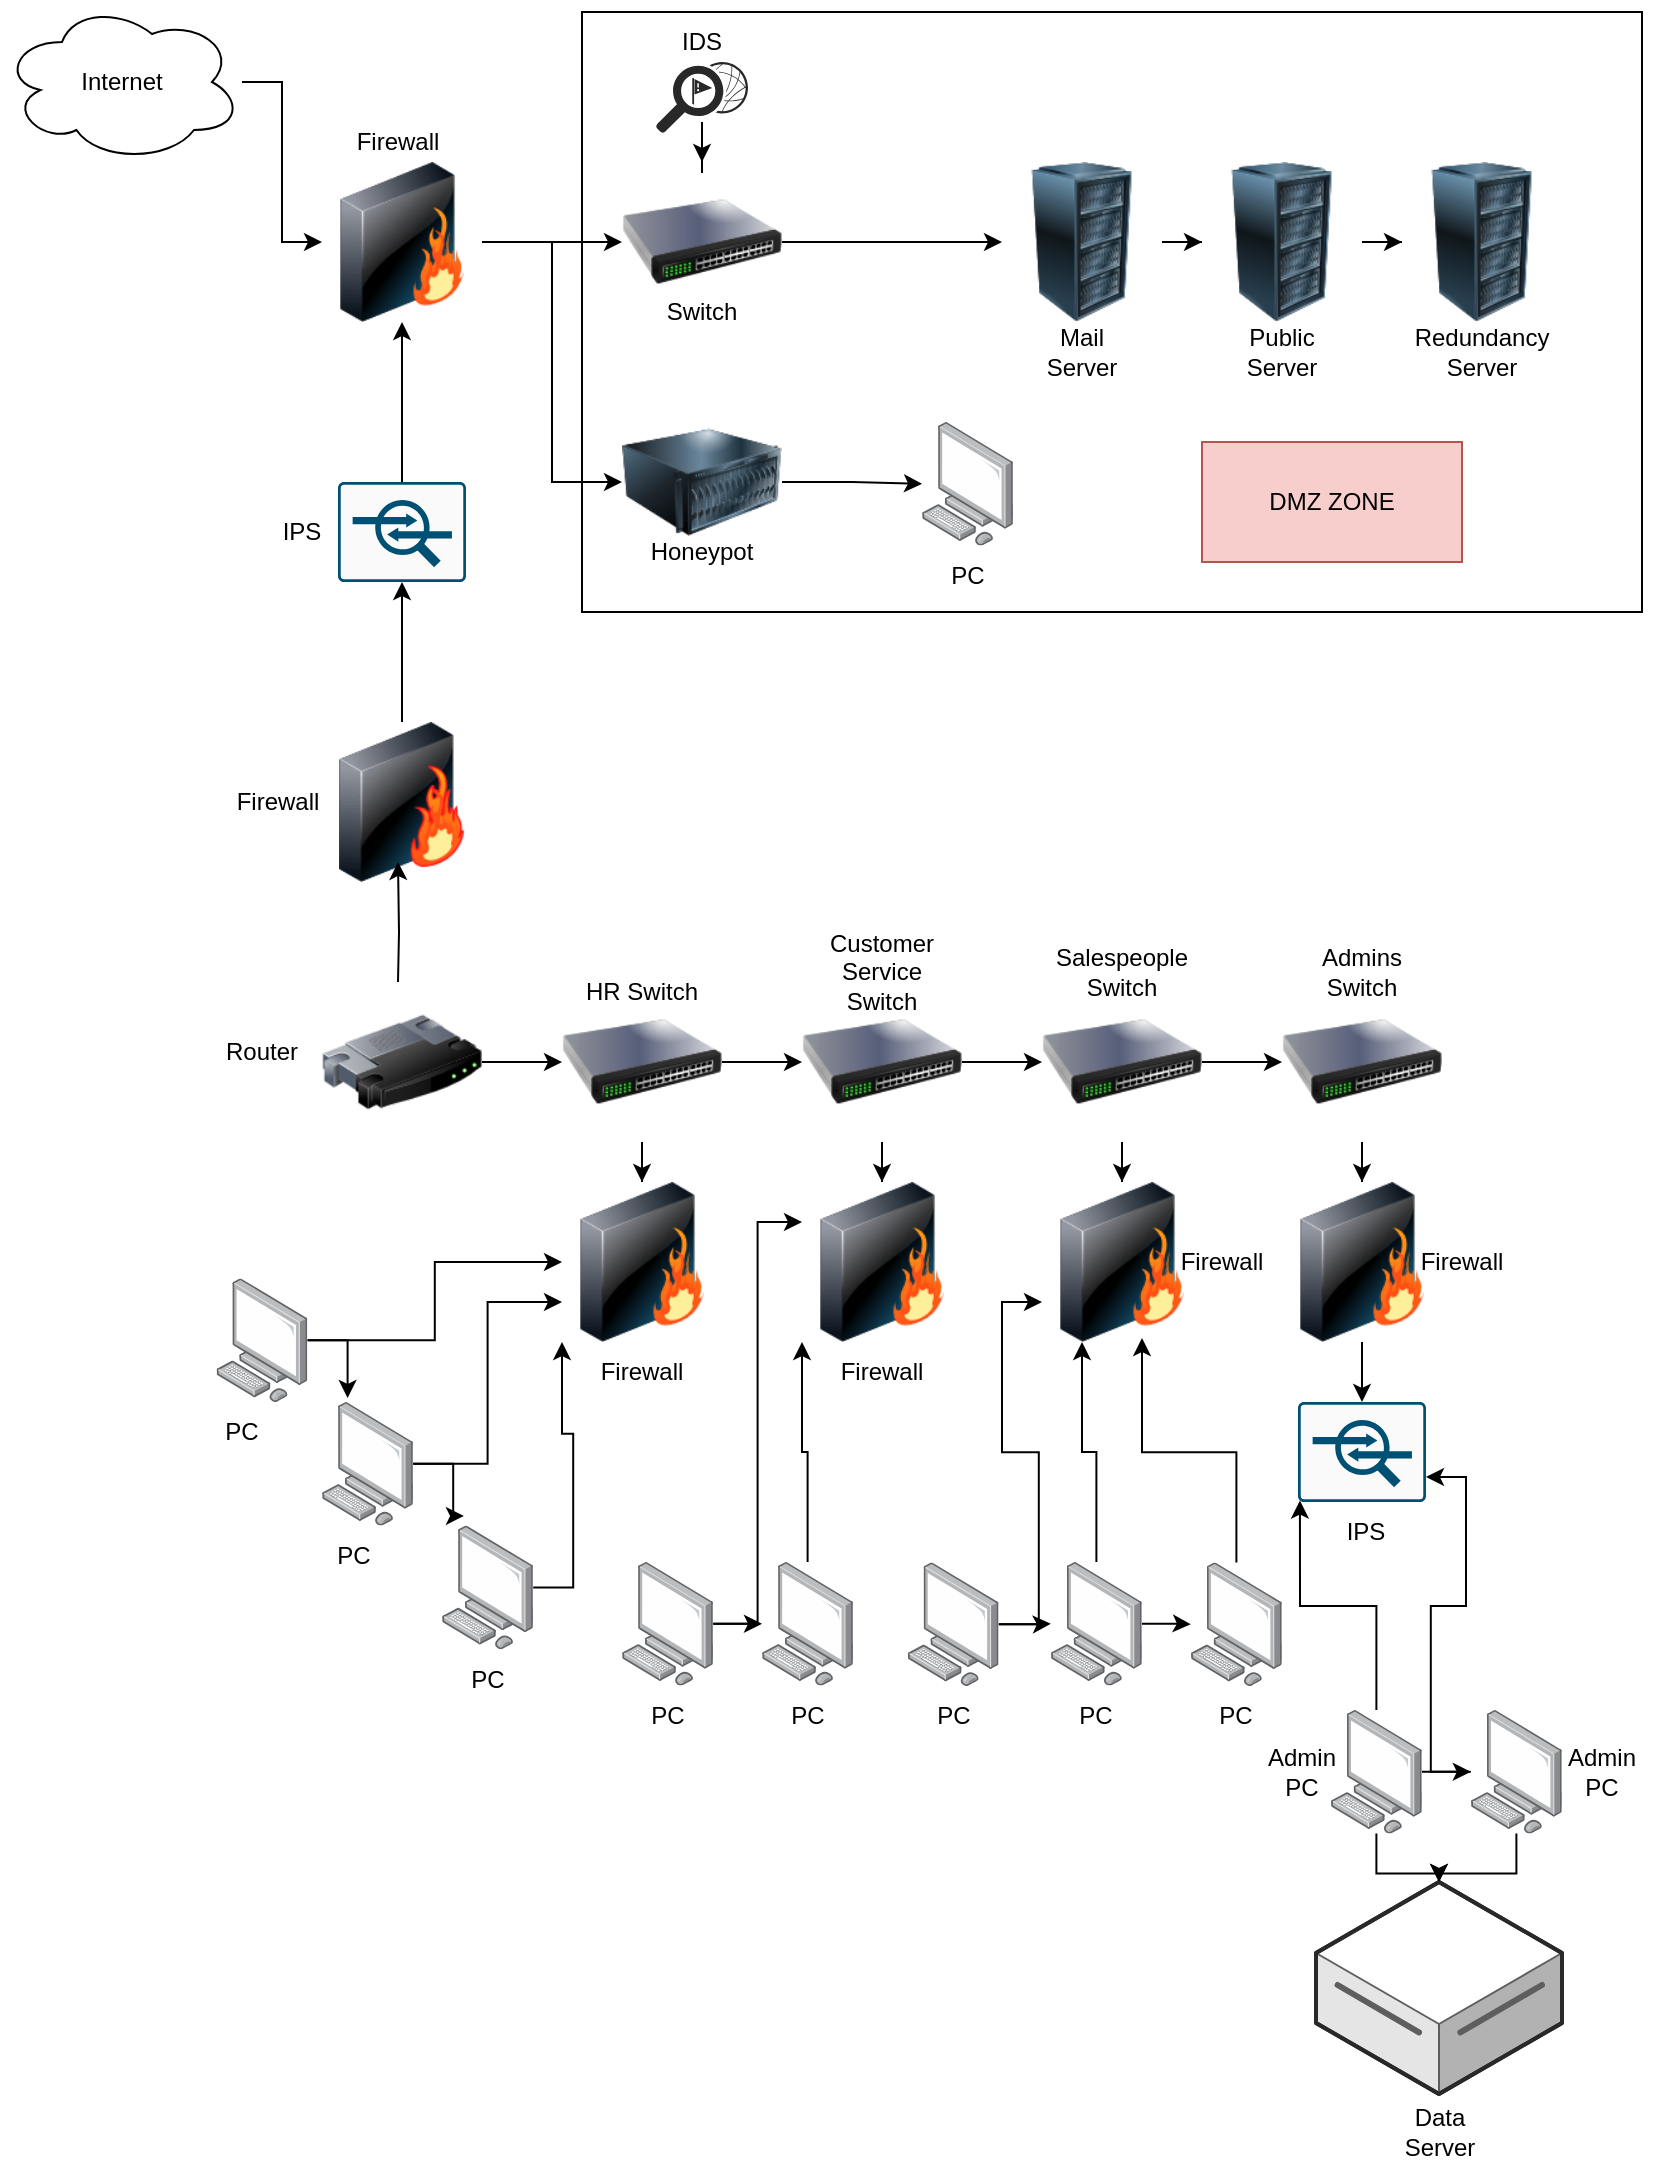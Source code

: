 <mxfile version="24.0.7" type="github">
  <diagram name="Page-1" id="75iP4moHz4gSnm8W7jYa">
    <mxGraphModel dx="1434" dy="786" grid="1" gridSize="10" guides="1" tooltips="1" connect="1" arrows="1" fold="1" page="1" pageScale="1" pageWidth="850" pageHeight="1100" math="0" shadow="0">
      <root>
        <mxCell id="0" />
        <mxCell id="1" parent="0" />
        <mxCell id="Fdf8ruKNhAeZIdXmLDlQ-97" value="" style="rounded=0;whiteSpace=wrap;html=1;" vertex="1" parent="1">
          <mxGeometry x="290" y="5" width="530" height="300" as="geometry" />
        </mxCell>
        <mxCell id="Fdf8ruKNhAeZIdXmLDlQ-5" style="edgeStyle=orthogonalEdgeStyle;rounded=0;orthogonalLoop=1;jettySize=auto;html=1;" edge="1" parent="1" source="Fdf8ruKNhAeZIdXmLDlQ-1" target="Fdf8ruKNhAeZIdXmLDlQ-3">
          <mxGeometry relative="1" as="geometry" />
        </mxCell>
        <mxCell id="Fdf8ruKNhAeZIdXmLDlQ-1" value="" style="ellipse;shape=cloud;whiteSpace=wrap;html=1;" vertex="1" parent="1">
          <mxGeometry width="120" height="80" as="geometry" />
        </mxCell>
        <mxCell id="Fdf8ruKNhAeZIdXmLDlQ-2" value="Internet" style="text;html=1;align=center;verticalAlign=middle;whiteSpace=wrap;rounded=0;" vertex="1" parent="1">
          <mxGeometry x="30" y="25" width="60" height="30" as="geometry" />
        </mxCell>
        <mxCell id="Fdf8ruKNhAeZIdXmLDlQ-11" style="edgeStyle=orthogonalEdgeStyle;rounded=0;orthogonalLoop=1;jettySize=auto;html=1;entryX=0;entryY=0.5;entryDx=0;entryDy=0;" edge="1" parent="1" source="Fdf8ruKNhAeZIdXmLDlQ-3" target="Fdf8ruKNhAeZIdXmLDlQ-8">
          <mxGeometry relative="1" as="geometry">
            <Array as="points">
              <mxPoint x="275" y="120" />
              <mxPoint x="275" y="240" />
            </Array>
          </mxGeometry>
        </mxCell>
        <mxCell id="Fdf8ruKNhAeZIdXmLDlQ-24" style="edgeStyle=orthogonalEdgeStyle;rounded=0;orthogonalLoop=1;jettySize=auto;html=1;entryX=0;entryY=0.5;entryDx=0;entryDy=0;" edge="1" parent="1" source="Fdf8ruKNhAeZIdXmLDlQ-3" target="Fdf8ruKNhAeZIdXmLDlQ-22">
          <mxGeometry relative="1" as="geometry">
            <mxPoint x="300" y="120" as="targetPoint" />
          </mxGeometry>
        </mxCell>
        <mxCell id="Fdf8ruKNhAeZIdXmLDlQ-3" value="" style="image;html=1;image=img/lib/clip_art/networking/Firewall_128x128.png" vertex="1" parent="1">
          <mxGeometry x="160" y="80" width="80" height="80" as="geometry" />
        </mxCell>
        <mxCell id="Fdf8ruKNhAeZIdXmLDlQ-27" style="edgeStyle=orthogonalEdgeStyle;rounded=0;orthogonalLoop=1;jettySize=auto;html=1;" edge="1" parent="1" source="Fdf8ruKNhAeZIdXmLDlQ-6" target="Fdf8ruKNhAeZIdXmLDlQ-20">
          <mxGeometry relative="1" as="geometry" />
        </mxCell>
        <mxCell id="Fdf8ruKNhAeZIdXmLDlQ-6" value="" style="image;html=1;image=img/lib/clip_art/computers/Server_Rack_128x128.png" vertex="1" parent="1">
          <mxGeometry x="500" y="80" width="80" height="80" as="geometry" />
        </mxCell>
        <mxCell id="Fdf8ruKNhAeZIdXmLDlQ-19" style="edgeStyle=orthogonalEdgeStyle;rounded=0;orthogonalLoop=1;jettySize=auto;html=1;" edge="1" parent="1" source="Fdf8ruKNhAeZIdXmLDlQ-8" target="Fdf8ruKNhAeZIdXmLDlQ-18">
          <mxGeometry relative="1" as="geometry" />
        </mxCell>
        <mxCell id="Fdf8ruKNhAeZIdXmLDlQ-8" value="" style="image;html=1;image=img/lib/clip_art/computers/Server_128x128.png" vertex="1" parent="1">
          <mxGeometry x="310" y="200" width="80" height="80" as="geometry" />
        </mxCell>
        <mxCell id="Fdf8ruKNhAeZIdXmLDlQ-10" style="edgeStyle=orthogonalEdgeStyle;rounded=0;orthogonalLoop=1;jettySize=auto;html=1;" edge="1" parent="1" source="Fdf8ruKNhAeZIdXmLDlQ-9" target="Fdf8ruKNhAeZIdXmLDlQ-3">
          <mxGeometry relative="1" as="geometry" />
        </mxCell>
        <mxCell id="Fdf8ruKNhAeZIdXmLDlQ-9" value="" style="sketch=0;points=[[0.015,0.015,0],[0.985,0.015,0],[0.985,0.985,0],[0.015,0.985,0],[0.25,0,0],[0.5,0,0],[0.75,0,0],[1,0.25,0],[1,0.5,0],[1,0.75,0],[0.75,1,0],[0.5,1,0],[0.25,1,0],[0,0.75,0],[0,0.5,0],[0,0.25,0]];verticalLabelPosition=bottom;html=1;verticalAlign=top;aspect=fixed;align=center;pointerEvents=1;shape=mxgraph.cisco19.rect;prIcon=ips_ids;fillColor=#FAFAFA;strokeColor=#005073;" vertex="1" parent="1">
          <mxGeometry x="168" y="240" width="64" height="50" as="geometry" />
        </mxCell>
        <mxCell id="Fdf8ruKNhAeZIdXmLDlQ-30" style="edgeStyle=orthogonalEdgeStyle;rounded=0;orthogonalLoop=1;jettySize=auto;html=1;" edge="1" parent="1" source="Fdf8ruKNhAeZIdXmLDlQ-12" target="Fdf8ruKNhAeZIdXmLDlQ-22">
          <mxGeometry relative="1" as="geometry" />
        </mxCell>
        <mxCell id="Fdf8ruKNhAeZIdXmLDlQ-12" value="" style="verticalLabelPosition=bottom;sketch=0;html=1;fillColor=#282828;strokeColor=none;verticalAlign=top;pointerEvents=1;align=center;shape=mxgraph.cisco_safe.security_icons.ids;" vertex="1" parent="1">
          <mxGeometry x="327" y="30" width="46" height="35.5" as="geometry" />
        </mxCell>
        <mxCell id="Fdf8ruKNhAeZIdXmLDlQ-18" value="" style="image;points=[];aspect=fixed;html=1;align=center;shadow=0;dashed=0;image=img/lib/allied_telesis/computer_and_terminals/Personal_Computer.svg;" vertex="1" parent="1">
          <mxGeometry x="460" y="210" width="45.6" height="61.8" as="geometry" />
        </mxCell>
        <mxCell id="Fdf8ruKNhAeZIdXmLDlQ-28" style="edgeStyle=orthogonalEdgeStyle;rounded=0;orthogonalLoop=1;jettySize=auto;html=1;" edge="1" parent="1" source="Fdf8ruKNhAeZIdXmLDlQ-20" target="Fdf8ruKNhAeZIdXmLDlQ-21">
          <mxGeometry relative="1" as="geometry" />
        </mxCell>
        <mxCell id="Fdf8ruKNhAeZIdXmLDlQ-20" value="" style="image;html=1;image=img/lib/clip_art/computers/Server_Rack_128x128.png" vertex="1" parent="1">
          <mxGeometry x="600" y="80" width="80" height="80" as="geometry" />
        </mxCell>
        <mxCell id="Fdf8ruKNhAeZIdXmLDlQ-21" value="" style="image;html=1;image=img/lib/clip_art/computers/Server_Rack_128x128.png" vertex="1" parent="1">
          <mxGeometry x="700" y="80" width="80" height="80" as="geometry" />
        </mxCell>
        <mxCell id="Fdf8ruKNhAeZIdXmLDlQ-26" style="edgeStyle=orthogonalEdgeStyle;rounded=0;orthogonalLoop=1;jettySize=auto;html=1;" edge="1" parent="1" source="Fdf8ruKNhAeZIdXmLDlQ-22" target="Fdf8ruKNhAeZIdXmLDlQ-6">
          <mxGeometry relative="1" as="geometry" />
        </mxCell>
        <mxCell id="Fdf8ruKNhAeZIdXmLDlQ-22" value="" style="image;html=1;image=img/lib/clip_art/networking/Switch_128x128.png" vertex="1" parent="1">
          <mxGeometry x="310" y="80" width="80" height="80" as="geometry" />
        </mxCell>
        <mxCell id="Fdf8ruKNhAeZIdXmLDlQ-31" value="Honeypot" style="text;html=1;align=center;verticalAlign=middle;whiteSpace=wrap;rounded=0;" vertex="1" parent="1">
          <mxGeometry x="320" y="260" width="60" height="30" as="geometry" />
        </mxCell>
        <mxCell id="Fdf8ruKNhAeZIdXmLDlQ-32" value="PC" style="text;html=1;align=center;verticalAlign=middle;whiteSpace=wrap;rounded=0;" vertex="1" parent="1">
          <mxGeometry x="452.8" y="271.8" width="60" height="30" as="geometry" />
        </mxCell>
        <mxCell id="Fdf8ruKNhAeZIdXmLDlQ-33" value="Switch" style="text;html=1;align=center;verticalAlign=middle;whiteSpace=wrap;rounded=0;" vertex="1" parent="1">
          <mxGeometry x="320" y="140" width="60" height="30" as="geometry" />
        </mxCell>
        <mxCell id="Fdf8ruKNhAeZIdXmLDlQ-35" value="IDS" style="text;html=1;align=center;verticalAlign=middle;whiteSpace=wrap;rounded=0;" vertex="1" parent="1">
          <mxGeometry x="320" y="5" width="60" height="30" as="geometry" />
        </mxCell>
        <mxCell id="Fdf8ruKNhAeZIdXmLDlQ-36" value="IPS" style="text;html=1;align=center;verticalAlign=middle;whiteSpace=wrap;rounded=0;" vertex="1" parent="1">
          <mxGeometry x="120" y="250" width="60" height="30" as="geometry" />
        </mxCell>
        <mxCell id="Fdf8ruKNhAeZIdXmLDlQ-37" value="Firewall" style="text;html=1;align=center;verticalAlign=middle;whiteSpace=wrap;rounded=0;" vertex="1" parent="1">
          <mxGeometry x="168" y="55" width="60" height="30" as="geometry" />
        </mxCell>
        <mxCell id="Fdf8ruKNhAeZIdXmLDlQ-39" value="Mail Server" style="text;html=1;align=center;verticalAlign=middle;whiteSpace=wrap;rounded=0;" vertex="1" parent="1">
          <mxGeometry x="510" y="160" width="60" height="30" as="geometry" />
        </mxCell>
        <mxCell id="Fdf8ruKNhAeZIdXmLDlQ-41" value="Public Server" style="text;html=1;align=center;verticalAlign=middle;whiteSpace=wrap;rounded=0;" vertex="1" parent="1">
          <mxGeometry x="610" y="160" width="60" height="30" as="geometry" />
        </mxCell>
        <mxCell id="Fdf8ruKNhAeZIdXmLDlQ-42" value="Redundancy Server" style="text;html=1;align=center;verticalAlign=middle;whiteSpace=wrap;rounded=0;" vertex="1" parent="1">
          <mxGeometry x="710" y="160" width="60" height="30" as="geometry" />
        </mxCell>
        <mxCell id="Fdf8ruKNhAeZIdXmLDlQ-43" value="" style="image;html=1;image=img/lib/clip_art/networking/Firewall-page1_128x128.png" vertex="1" parent="1">
          <mxGeometry x="160" y="360" width="80" height="80" as="geometry" />
        </mxCell>
        <mxCell id="Fdf8ruKNhAeZIdXmLDlQ-44" style="edgeStyle=orthogonalEdgeStyle;rounded=0;orthogonalLoop=1;jettySize=auto;html=1;entryX=0.5;entryY=1;entryDx=0;entryDy=0;entryPerimeter=0;" edge="1" parent="1" source="Fdf8ruKNhAeZIdXmLDlQ-43" target="Fdf8ruKNhAeZIdXmLDlQ-9">
          <mxGeometry relative="1" as="geometry" />
        </mxCell>
        <mxCell id="Fdf8ruKNhAeZIdXmLDlQ-45" value="Firewall" style="text;html=1;align=center;verticalAlign=middle;whiteSpace=wrap;rounded=0;" vertex="1" parent="1">
          <mxGeometry x="108" y="385" width="60" height="30" as="geometry" />
        </mxCell>
        <mxCell id="Fdf8ruKNhAeZIdXmLDlQ-47" style="edgeStyle=orthogonalEdgeStyle;rounded=0;orthogonalLoop=1;jettySize=auto;html=1;entryX=0.475;entryY=0.875;entryDx=0;entryDy=0;entryPerimeter=0;" edge="1" parent="1" target="Fdf8ruKNhAeZIdXmLDlQ-43">
          <mxGeometry relative="1" as="geometry">
            <mxPoint x="198" y="490" as="sourcePoint" />
          </mxGeometry>
        </mxCell>
        <mxCell id="Fdf8ruKNhAeZIdXmLDlQ-48" value="Router" style="text;html=1;align=center;verticalAlign=middle;whiteSpace=wrap;rounded=0;" vertex="1" parent="1">
          <mxGeometry x="100" y="510" width="60" height="30" as="geometry" />
        </mxCell>
        <mxCell id="Fdf8ruKNhAeZIdXmLDlQ-54" style="edgeStyle=orthogonalEdgeStyle;rounded=0;orthogonalLoop=1;jettySize=auto;html=1;" edge="1" parent="1" source="Fdf8ruKNhAeZIdXmLDlQ-49" target="Fdf8ruKNhAeZIdXmLDlQ-50">
          <mxGeometry relative="1" as="geometry" />
        </mxCell>
        <mxCell id="Fdf8ruKNhAeZIdXmLDlQ-49" value="" style="image;html=1;image=img/lib/clip_art/networking/Router_128x128.png" vertex="1" parent="1">
          <mxGeometry x="160" y="490" width="80" height="80" as="geometry" />
        </mxCell>
        <mxCell id="Fdf8ruKNhAeZIdXmLDlQ-56" style="edgeStyle=orthogonalEdgeStyle;rounded=0;orthogonalLoop=1;jettySize=auto;html=1;entryX=0;entryY=0.5;entryDx=0;entryDy=0;" edge="1" parent="1" source="Fdf8ruKNhAeZIdXmLDlQ-50" target="Fdf8ruKNhAeZIdXmLDlQ-51">
          <mxGeometry relative="1" as="geometry" />
        </mxCell>
        <mxCell id="Fdf8ruKNhAeZIdXmLDlQ-67" style="edgeStyle=orthogonalEdgeStyle;rounded=0;orthogonalLoop=1;jettySize=auto;html=1;" edge="1" parent="1" source="Fdf8ruKNhAeZIdXmLDlQ-50" target="Fdf8ruKNhAeZIdXmLDlQ-63">
          <mxGeometry relative="1" as="geometry" />
        </mxCell>
        <mxCell id="Fdf8ruKNhAeZIdXmLDlQ-50" value="" style="image;html=1;image=img/lib/clip_art/networking/Switch_128x128.png" vertex="1" parent="1">
          <mxGeometry x="280" y="490" width="80" height="80" as="geometry" />
        </mxCell>
        <mxCell id="Fdf8ruKNhAeZIdXmLDlQ-57" style="edgeStyle=orthogonalEdgeStyle;rounded=0;orthogonalLoop=1;jettySize=auto;html=1;" edge="1" parent="1" source="Fdf8ruKNhAeZIdXmLDlQ-51" target="Fdf8ruKNhAeZIdXmLDlQ-52">
          <mxGeometry relative="1" as="geometry" />
        </mxCell>
        <mxCell id="Fdf8ruKNhAeZIdXmLDlQ-68" style="edgeStyle=orthogonalEdgeStyle;rounded=0;orthogonalLoop=1;jettySize=auto;html=1;" edge="1" parent="1" source="Fdf8ruKNhAeZIdXmLDlQ-51" target="Fdf8ruKNhAeZIdXmLDlQ-64">
          <mxGeometry relative="1" as="geometry" />
        </mxCell>
        <mxCell id="Fdf8ruKNhAeZIdXmLDlQ-51" value="" style="image;html=1;image=img/lib/clip_art/networking/Switch_128x128.png" vertex="1" parent="1">
          <mxGeometry x="400" y="490" width="80" height="80" as="geometry" />
        </mxCell>
        <mxCell id="Fdf8ruKNhAeZIdXmLDlQ-58" style="edgeStyle=orthogonalEdgeStyle;rounded=0;orthogonalLoop=1;jettySize=auto;html=1;" edge="1" parent="1" source="Fdf8ruKNhAeZIdXmLDlQ-52" target="Fdf8ruKNhAeZIdXmLDlQ-53">
          <mxGeometry relative="1" as="geometry" />
        </mxCell>
        <mxCell id="Fdf8ruKNhAeZIdXmLDlQ-69" style="edgeStyle=orthogonalEdgeStyle;rounded=0;orthogonalLoop=1;jettySize=auto;html=1;" edge="1" parent="1" source="Fdf8ruKNhAeZIdXmLDlQ-52" target="Fdf8ruKNhAeZIdXmLDlQ-65">
          <mxGeometry relative="1" as="geometry" />
        </mxCell>
        <mxCell id="Fdf8ruKNhAeZIdXmLDlQ-52" value="" style="image;html=1;image=img/lib/clip_art/networking/Switch_128x128.png" vertex="1" parent="1">
          <mxGeometry x="520" y="490" width="80" height="80" as="geometry" />
        </mxCell>
        <mxCell id="Fdf8ruKNhAeZIdXmLDlQ-70" style="edgeStyle=orthogonalEdgeStyle;rounded=0;orthogonalLoop=1;jettySize=auto;html=1;entryX=0.5;entryY=0;entryDx=0;entryDy=0;" edge="1" parent="1" source="Fdf8ruKNhAeZIdXmLDlQ-53" target="Fdf8ruKNhAeZIdXmLDlQ-66">
          <mxGeometry relative="1" as="geometry" />
        </mxCell>
        <mxCell id="Fdf8ruKNhAeZIdXmLDlQ-53" value="" style="image;html=1;image=img/lib/clip_art/networking/Switch_128x128.png" vertex="1" parent="1">
          <mxGeometry x="640" y="490" width="80" height="80" as="geometry" />
        </mxCell>
        <mxCell id="Fdf8ruKNhAeZIdXmLDlQ-59" value="HR Switch" style="text;html=1;align=center;verticalAlign=middle;whiteSpace=wrap;rounded=0;" vertex="1" parent="1">
          <mxGeometry x="290" y="480" width="60" height="30" as="geometry" />
        </mxCell>
        <mxCell id="Fdf8ruKNhAeZIdXmLDlQ-60" value="Customer Service Switch" style="text;html=1;align=center;verticalAlign=middle;whiteSpace=wrap;rounded=0;" vertex="1" parent="1">
          <mxGeometry x="410" y="470" width="60" height="30" as="geometry" />
        </mxCell>
        <mxCell id="Fdf8ruKNhAeZIdXmLDlQ-61" value="Salespeople Switch" style="text;html=1;align=center;verticalAlign=middle;whiteSpace=wrap;rounded=0;" vertex="1" parent="1">
          <mxGeometry x="530" y="470" width="60" height="30" as="geometry" />
        </mxCell>
        <mxCell id="Fdf8ruKNhAeZIdXmLDlQ-62" value="Admins Switch" style="text;html=1;align=center;verticalAlign=middle;whiteSpace=wrap;rounded=0;" vertex="1" parent="1">
          <mxGeometry x="650" y="470" width="60" height="30" as="geometry" />
        </mxCell>
        <mxCell id="Fdf8ruKNhAeZIdXmLDlQ-63" value="" style="image;html=1;image=img/lib/clip_art/networking/Firewall_128x128.png" vertex="1" parent="1">
          <mxGeometry x="280" y="590" width="80" height="80" as="geometry" />
        </mxCell>
        <mxCell id="Fdf8ruKNhAeZIdXmLDlQ-64" value="" style="image;html=1;image=img/lib/clip_art/networking/Firewall_128x128.png" vertex="1" parent="1">
          <mxGeometry x="400" y="590" width="80" height="80" as="geometry" />
        </mxCell>
        <mxCell id="Fdf8ruKNhAeZIdXmLDlQ-65" value="" style="image;html=1;image=img/lib/clip_art/networking/Firewall_128x128.png" vertex="1" parent="1">
          <mxGeometry x="520" y="590" width="80" height="80" as="geometry" />
        </mxCell>
        <mxCell id="Fdf8ruKNhAeZIdXmLDlQ-66" value="" style="image;html=1;image=img/lib/clip_art/networking/Firewall_128x128.png" vertex="1" parent="1">
          <mxGeometry x="640" y="590" width="80" height="80" as="geometry" />
        </mxCell>
        <mxCell id="Fdf8ruKNhAeZIdXmLDlQ-79" style="edgeStyle=orthogonalEdgeStyle;rounded=0;orthogonalLoop=1;jettySize=auto;html=1;" edge="1" parent="1" source="Fdf8ruKNhAeZIdXmLDlQ-71" target="Fdf8ruKNhAeZIdXmLDlQ-63">
          <mxGeometry relative="1" as="geometry" />
        </mxCell>
        <mxCell id="Fdf8ruKNhAeZIdXmLDlQ-71" value="" style="image;points=[];aspect=fixed;html=1;align=center;shadow=0;dashed=0;image=img/lib/allied_telesis/computer_and_terminals/Personal_Computer.svg;" vertex="1" parent="1">
          <mxGeometry x="107.2" y="638.2" width="45.6" height="61.8" as="geometry" />
        </mxCell>
        <mxCell id="Fdf8ruKNhAeZIdXmLDlQ-81" style="edgeStyle=orthogonalEdgeStyle;rounded=0;orthogonalLoop=1;jettySize=auto;html=1;entryX=0;entryY=1;entryDx=0;entryDy=0;" edge="1" parent="1" source="Fdf8ruKNhAeZIdXmLDlQ-72" target="Fdf8ruKNhAeZIdXmLDlQ-63">
          <mxGeometry relative="1" as="geometry" />
        </mxCell>
        <mxCell id="Fdf8ruKNhAeZIdXmLDlQ-72" value="" style="image;points=[];aspect=fixed;html=1;align=center;shadow=0;dashed=0;image=img/lib/allied_telesis/computer_and_terminals/Personal_Computer.svg;" vertex="1" parent="1">
          <mxGeometry x="220.0" y="761.8" width="45.6" height="61.8" as="geometry" />
        </mxCell>
        <mxCell id="Fdf8ruKNhAeZIdXmLDlQ-80" style="edgeStyle=orthogonalEdgeStyle;rounded=0;orthogonalLoop=1;jettySize=auto;html=1;entryX=0;entryY=0.75;entryDx=0;entryDy=0;" edge="1" parent="1" source="Fdf8ruKNhAeZIdXmLDlQ-73" target="Fdf8ruKNhAeZIdXmLDlQ-63">
          <mxGeometry relative="1" as="geometry" />
        </mxCell>
        <mxCell id="Fdf8ruKNhAeZIdXmLDlQ-73" value="" style="image;points=[];aspect=fixed;html=1;align=center;shadow=0;dashed=0;image=img/lib/allied_telesis/computer_and_terminals/Personal_Computer.svg;" vertex="1" parent="1">
          <mxGeometry x="160" y="700" width="45.6" height="61.8" as="geometry" />
        </mxCell>
        <mxCell id="Fdf8ruKNhAeZIdXmLDlQ-82" value="PC" style="text;html=1;align=center;verticalAlign=middle;whiteSpace=wrap;rounded=0;" vertex="1" parent="1">
          <mxGeometry x="90" y="700" width="60" height="30" as="geometry" />
        </mxCell>
        <mxCell id="Fdf8ruKNhAeZIdXmLDlQ-83" value="PC" style="text;html=1;align=center;verticalAlign=middle;whiteSpace=wrap;rounded=0;" vertex="1" parent="1">
          <mxGeometry x="146" y="762" width="60" height="30" as="geometry" />
        </mxCell>
        <mxCell id="Fdf8ruKNhAeZIdXmLDlQ-84" value="PC" style="text;html=1;align=center;verticalAlign=middle;whiteSpace=wrap;rounded=0;" vertex="1" parent="1">
          <mxGeometry x="213" y="824" width="60" height="30" as="geometry" />
        </mxCell>
        <mxCell id="Fdf8ruKNhAeZIdXmLDlQ-87" style="edgeStyle=orthogonalEdgeStyle;rounded=0;orthogonalLoop=1;jettySize=auto;html=1;entryX=0;entryY=0.25;entryDx=0;entryDy=0;" edge="1" parent="1" source="Fdf8ruKNhAeZIdXmLDlQ-85" target="Fdf8ruKNhAeZIdXmLDlQ-64">
          <mxGeometry relative="1" as="geometry" />
        </mxCell>
        <mxCell id="Fdf8ruKNhAeZIdXmLDlQ-111" style="edgeStyle=orthogonalEdgeStyle;rounded=0;orthogonalLoop=1;jettySize=auto;html=1;" edge="1" parent="1" source="Fdf8ruKNhAeZIdXmLDlQ-85" target="Fdf8ruKNhAeZIdXmLDlQ-86">
          <mxGeometry relative="1" as="geometry" />
        </mxCell>
        <mxCell id="Fdf8ruKNhAeZIdXmLDlQ-85" value="" style="image;points=[];aspect=fixed;html=1;align=center;shadow=0;dashed=0;image=img/lib/allied_telesis/computer_and_terminals/Personal_Computer.svg;" vertex="1" parent="1">
          <mxGeometry x="310" y="780" width="45.6" height="61.8" as="geometry" />
        </mxCell>
        <mxCell id="Fdf8ruKNhAeZIdXmLDlQ-88" style="edgeStyle=orthogonalEdgeStyle;rounded=0;orthogonalLoop=1;jettySize=auto;html=1;entryX=0;entryY=1;entryDx=0;entryDy=0;" edge="1" parent="1" source="Fdf8ruKNhAeZIdXmLDlQ-86" target="Fdf8ruKNhAeZIdXmLDlQ-64">
          <mxGeometry relative="1" as="geometry" />
        </mxCell>
        <mxCell id="Fdf8ruKNhAeZIdXmLDlQ-86" value="" style="image;points=[];aspect=fixed;html=1;align=center;shadow=0;dashed=0;image=img/lib/allied_telesis/computer_and_terminals/Personal_Computer.svg;" vertex="1" parent="1">
          <mxGeometry x="380" y="780" width="45.6" height="61.8" as="geometry" />
        </mxCell>
        <mxCell id="Fdf8ruKNhAeZIdXmLDlQ-89" value="PC" style="text;html=1;align=center;verticalAlign=middle;whiteSpace=wrap;rounded=0;" vertex="1" parent="1">
          <mxGeometry x="302.8" y="841.8" width="60" height="30" as="geometry" />
        </mxCell>
        <mxCell id="Fdf8ruKNhAeZIdXmLDlQ-90" value="PC" style="text;html=1;align=center;verticalAlign=middle;whiteSpace=wrap;rounded=0;" vertex="1" parent="1">
          <mxGeometry x="373" y="842" width="60" height="30" as="geometry" />
        </mxCell>
        <mxCell id="Fdf8ruKNhAeZIdXmLDlQ-100" style="edgeStyle=orthogonalEdgeStyle;rounded=0;orthogonalLoop=1;jettySize=auto;html=1;entryX=0;entryY=0.75;entryDx=0;entryDy=0;" edge="1" parent="1" source="Fdf8ruKNhAeZIdXmLDlQ-91" target="Fdf8ruKNhAeZIdXmLDlQ-65">
          <mxGeometry relative="1" as="geometry" />
        </mxCell>
        <mxCell id="Fdf8ruKNhAeZIdXmLDlQ-112" style="edgeStyle=orthogonalEdgeStyle;rounded=0;orthogonalLoop=1;jettySize=auto;html=1;" edge="1" parent="1" source="Fdf8ruKNhAeZIdXmLDlQ-91" target="Fdf8ruKNhAeZIdXmLDlQ-92">
          <mxGeometry relative="1" as="geometry" />
        </mxCell>
        <mxCell id="Fdf8ruKNhAeZIdXmLDlQ-91" value="" style="image;points=[];aspect=fixed;html=1;align=center;shadow=0;dashed=0;image=img/lib/allied_telesis/computer_and_terminals/Personal_Computer.svg;" vertex="1" parent="1">
          <mxGeometry x="452.8" y="780.2" width="45.6" height="61.8" as="geometry" />
        </mxCell>
        <mxCell id="Fdf8ruKNhAeZIdXmLDlQ-101" style="edgeStyle=orthogonalEdgeStyle;rounded=0;orthogonalLoop=1;jettySize=auto;html=1;entryX=0.25;entryY=1;entryDx=0;entryDy=0;" edge="1" parent="1" source="Fdf8ruKNhAeZIdXmLDlQ-92" target="Fdf8ruKNhAeZIdXmLDlQ-65">
          <mxGeometry relative="1" as="geometry" />
        </mxCell>
        <mxCell id="Fdf8ruKNhAeZIdXmLDlQ-113" style="edgeStyle=orthogonalEdgeStyle;rounded=0;orthogonalLoop=1;jettySize=auto;html=1;" edge="1" parent="1" source="Fdf8ruKNhAeZIdXmLDlQ-92" target="Fdf8ruKNhAeZIdXmLDlQ-93">
          <mxGeometry relative="1" as="geometry" />
        </mxCell>
        <mxCell id="Fdf8ruKNhAeZIdXmLDlQ-92" value="" style="image;points=[];aspect=fixed;html=1;align=center;shadow=0;dashed=0;image=img/lib/allied_telesis/computer_and_terminals/Personal_Computer.svg;" vertex="1" parent="1">
          <mxGeometry x="524.4" y="780" width="45.6" height="61.8" as="geometry" />
        </mxCell>
        <mxCell id="Fdf8ruKNhAeZIdXmLDlQ-93" value="" style="image;points=[];aspect=fixed;html=1;align=center;shadow=0;dashed=0;image=img/lib/allied_telesis/computer_and_terminals/Personal_Computer.svg;" vertex="1" parent="1">
          <mxGeometry x="594.4" y="780.2" width="45.6" height="61.8" as="geometry" />
        </mxCell>
        <mxCell id="Fdf8ruKNhAeZIdXmLDlQ-94" value="PC" style="text;html=1;align=center;verticalAlign=middle;whiteSpace=wrap;rounded=0;" vertex="1" parent="1">
          <mxGeometry x="446" y="842" width="60" height="30" as="geometry" />
        </mxCell>
        <mxCell id="Fdf8ruKNhAeZIdXmLDlQ-95" value="PC" style="text;html=1;align=center;verticalAlign=middle;whiteSpace=wrap;rounded=0;" vertex="1" parent="1">
          <mxGeometry x="517" y="842" width="60" height="30" as="geometry" />
        </mxCell>
        <mxCell id="Fdf8ruKNhAeZIdXmLDlQ-96" value="PC" style="text;html=1;align=center;verticalAlign=middle;whiteSpace=wrap;rounded=0;" vertex="1" parent="1">
          <mxGeometry x="587" y="842" width="60" height="30" as="geometry" />
        </mxCell>
        <mxCell id="Fdf8ruKNhAeZIdXmLDlQ-99" value="DMZ ZONE" style="text;html=1;align=center;verticalAlign=middle;whiteSpace=wrap;rounded=0;fillColor=#f8cecc;strokeColor=#b85450;" vertex="1" parent="1">
          <mxGeometry x="600" y="220" width="130" height="60" as="geometry" />
        </mxCell>
        <mxCell id="Fdf8ruKNhAeZIdXmLDlQ-102" style="edgeStyle=orthogonalEdgeStyle;rounded=0;orthogonalLoop=1;jettySize=auto;html=1;entryX=0.625;entryY=0.975;entryDx=0;entryDy=0;entryPerimeter=0;" edge="1" parent="1" source="Fdf8ruKNhAeZIdXmLDlQ-93" target="Fdf8ruKNhAeZIdXmLDlQ-65">
          <mxGeometry relative="1" as="geometry" />
        </mxCell>
        <mxCell id="Fdf8ruKNhAeZIdXmLDlQ-103" value="" style="sketch=0;points=[[0.015,0.015,0],[0.985,0.015,0],[0.985,0.985,0],[0.015,0.985,0],[0.25,0,0],[0.5,0,0],[0.75,0,0],[1,0.25,0],[1,0.5,0],[1,0.75,0],[0.75,1,0],[0.5,1,0],[0.25,1,0],[0,0.75,0],[0,0.5,0],[0,0.25,0]];verticalLabelPosition=bottom;html=1;verticalAlign=top;aspect=fixed;align=center;pointerEvents=1;shape=mxgraph.cisco19.rect;prIcon=ips_ids;fillColor=#FAFAFA;strokeColor=#005073;" vertex="1" parent="1">
          <mxGeometry x="648" y="700" width="64" height="50" as="geometry" />
        </mxCell>
        <mxCell id="Fdf8ruKNhAeZIdXmLDlQ-105" style="edgeStyle=orthogonalEdgeStyle;rounded=0;orthogonalLoop=1;jettySize=auto;html=1;entryX=0.5;entryY=0;entryDx=0;entryDy=0;entryPerimeter=0;" edge="1" parent="1" source="Fdf8ruKNhAeZIdXmLDlQ-66" target="Fdf8ruKNhAeZIdXmLDlQ-103">
          <mxGeometry relative="1" as="geometry" />
        </mxCell>
        <mxCell id="Fdf8ruKNhAeZIdXmLDlQ-114" style="edgeStyle=orthogonalEdgeStyle;rounded=0;orthogonalLoop=1;jettySize=auto;html=1;" edge="1" parent="1" source="Fdf8ruKNhAeZIdXmLDlQ-106" target="Fdf8ruKNhAeZIdXmLDlQ-108">
          <mxGeometry relative="1" as="geometry" />
        </mxCell>
        <mxCell id="Fdf8ruKNhAeZIdXmLDlQ-119" style="edgeStyle=orthogonalEdgeStyle;rounded=0;orthogonalLoop=1;jettySize=auto;html=1;" edge="1" parent="1" source="Fdf8ruKNhAeZIdXmLDlQ-106" target="Fdf8ruKNhAeZIdXmLDlQ-107">
          <mxGeometry relative="1" as="geometry" />
        </mxCell>
        <mxCell id="Fdf8ruKNhAeZIdXmLDlQ-106" value="" style="image;points=[];aspect=fixed;html=1;align=center;shadow=0;dashed=0;image=img/lib/allied_telesis/computer_and_terminals/Personal_Computer.svg;" vertex="1" parent="1">
          <mxGeometry x="664.4" y="854" width="45.6" height="61.8" as="geometry" />
        </mxCell>
        <mxCell id="Fdf8ruKNhAeZIdXmLDlQ-107" value="" style="verticalLabelPosition=bottom;html=1;verticalAlign=top;strokeWidth=1;align=center;outlineConnect=0;dashed=0;outlineConnect=0;shape=mxgraph.aws3d.dataServer;strokeColor=#5E5E5E;aspect=fixed;" vertex="1" parent="1">
          <mxGeometry x="657" y="940" width="123" height="106" as="geometry" />
        </mxCell>
        <mxCell id="Fdf8ruKNhAeZIdXmLDlQ-120" style="edgeStyle=orthogonalEdgeStyle;rounded=0;orthogonalLoop=1;jettySize=auto;html=1;" edge="1" parent="1" source="Fdf8ruKNhAeZIdXmLDlQ-108" target="Fdf8ruKNhAeZIdXmLDlQ-107">
          <mxGeometry relative="1" as="geometry" />
        </mxCell>
        <mxCell id="Fdf8ruKNhAeZIdXmLDlQ-108" value="" style="image;points=[];aspect=fixed;html=1;align=center;shadow=0;dashed=0;image=img/lib/allied_telesis/computer_and_terminals/Personal_Computer.svg;" vertex="1" parent="1">
          <mxGeometry x="734.4" y="854" width="45.6" height="61.8" as="geometry" />
        </mxCell>
        <mxCell id="Fdf8ruKNhAeZIdXmLDlQ-109" style="edgeStyle=orthogonalEdgeStyle;rounded=0;orthogonalLoop=1;jettySize=auto;html=1;entryX=0.285;entryY=-0.032;entryDx=0;entryDy=0;entryPerimeter=0;" edge="1" parent="1" source="Fdf8ruKNhAeZIdXmLDlQ-71" target="Fdf8ruKNhAeZIdXmLDlQ-73">
          <mxGeometry relative="1" as="geometry" />
        </mxCell>
        <mxCell id="Fdf8ruKNhAeZIdXmLDlQ-110" style="edgeStyle=orthogonalEdgeStyle;rounded=0;orthogonalLoop=1;jettySize=auto;html=1;entryX=0.241;entryY=-0.078;entryDx=0;entryDy=0;entryPerimeter=0;" edge="1" parent="1" source="Fdf8ruKNhAeZIdXmLDlQ-73" target="Fdf8ruKNhAeZIdXmLDlQ-72">
          <mxGeometry relative="1" as="geometry" />
        </mxCell>
        <mxCell id="Fdf8ruKNhAeZIdXmLDlQ-115" style="edgeStyle=orthogonalEdgeStyle;rounded=0;orthogonalLoop=1;jettySize=auto;html=1;entryX=0.015;entryY=0.985;entryDx=0;entryDy=0;entryPerimeter=0;" edge="1" parent="1" source="Fdf8ruKNhAeZIdXmLDlQ-106" target="Fdf8ruKNhAeZIdXmLDlQ-103">
          <mxGeometry relative="1" as="geometry" />
        </mxCell>
        <mxCell id="Fdf8ruKNhAeZIdXmLDlQ-116" style="edgeStyle=orthogonalEdgeStyle;rounded=0;orthogonalLoop=1;jettySize=auto;html=1;entryX=1;entryY=0.75;entryDx=0;entryDy=0;entryPerimeter=0;" edge="1" parent="1" source="Fdf8ruKNhAeZIdXmLDlQ-108" target="Fdf8ruKNhAeZIdXmLDlQ-103">
          <mxGeometry relative="1" as="geometry" />
        </mxCell>
        <mxCell id="Fdf8ruKNhAeZIdXmLDlQ-121" value="Admin&lt;div&gt;PC&lt;/div&gt;" style="text;html=1;align=center;verticalAlign=middle;whiteSpace=wrap;rounded=0;" vertex="1" parent="1">
          <mxGeometry x="620" y="870" width="60" height="30" as="geometry" />
        </mxCell>
        <mxCell id="Fdf8ruKNhAeZIdXmLDlQ-122" value="Admin&lt;div&gt;PC&lt;/div&gt;" style="text;html=1;align=center;verticalAlign=middle;whiteSpace=wrap;rounded=0;" vertex="1" parent="1">
          <mxGeometry x="770" y="869.9" width="60" height="30" as="geometry" />
        </mxCell>
        <mxCell id="Fdf8ruKNhAeZIdXmLDlQ-123" value="Data Server" style="text;html=1;align=center;verticalAlign=middle;whiteSpace=wrap;rounded=0;" vertex="1" parent="1">
          <mxGeometry x="689" y="1050" width="60" height="30" as="geometry" />
        </mxCell>
        <mxCell id="Fdf8ruKNhAeZIdXmLDlQ-124" value="IPS" style="text;html=1;align=center;verticalAlign=middle;whiteSpace=wrap;rounded=0;" vertex="1" parent="1">
          <mxGeometry x="652" y="750" width="60" height="30" as="geometry" />
        </mxCell>
        <mxCell id="Fdf8ruKNhAeZIdXmLDlQ-125" value="Firewall" style="text;html=1;align=center;verticalAlign=middle;whiteSpace=wrap;rounded=0;" vertex="1" parent="1">
          <mxGeometry x="290" y="670" width="60" height="30" as="geometry" />
        </mxCell>
        <mxCell id="Fdf8ruKNhAeZIdXmLDlQ-126" value="Firewall" style="text;html=1;align=center;verticalAlign=middle;whiteSpace=wrap;rounded=0;" vertex="1" parent="1">
          <mxGeometry x="410" y="670" width="60" height="30" as="geometry" />
        </mxCell>
        <mxCell id="Fdf8ruKNhAeZIdXmLDlQ-127" value="Firewall" style="text;html=1;align=center;verticalAlign=middle;whiteSpace=wrap;rounded=0;" vertex="1" parent="1">
          <mxGeometry x="700" y="615" width="60" height="30" as="geometry" />
        </mxCell>
        <mxCell id="Fdf8ruKNhAeZIdXmLDlQ-128" value="Firewall" style="text;html=1;align=center;verticalAlign=middle;whiteSpace=wrap;rounded=0;" vertex="1" parent="1">
          <mxGeometry x="580" y="615" width="60" height="30" as="geometry" />
        </mxCell>
      </root>
    </mxGraphModel>
  </diagram>
</mxfile>
